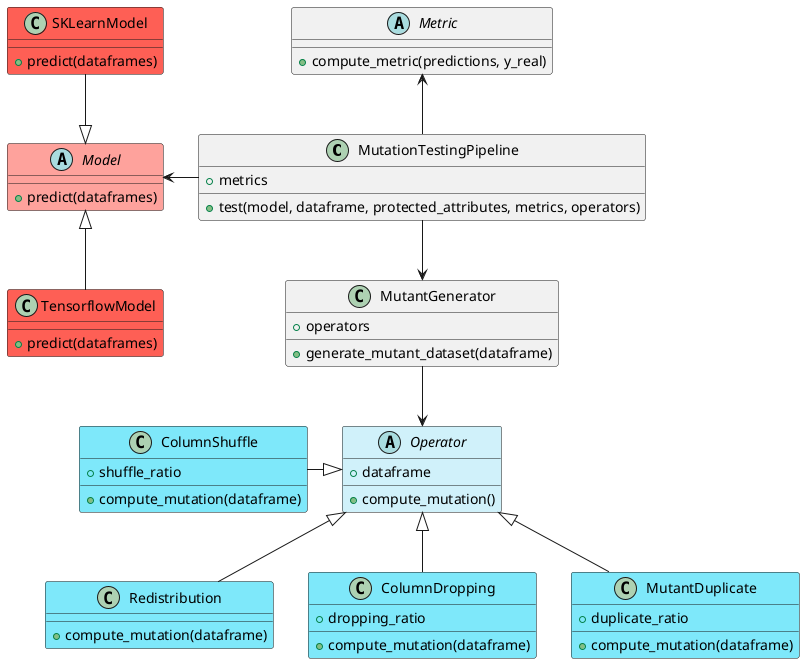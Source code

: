 @startuml
'https://plantuml.com/class-diagram


class MutationTestingPipeline {
    + metrics
    + test(model, dataframe, protected_attributes, metrics, operators)
}

abstract class Operator #D0F1FA{
    + dataframe
    + compute_mutation()
}

abstract class Model #FEA29C{
    + predict(dataframes)
}

abstract class Metric {
    + compute_metric(predictions, y_real)
}

class MutantGenerator {
    + operators
    + generate_mutant_dataset(dataframe)
}

class TensorflowModel #FE5F55{
    + predict(dataframes)
}

class SKLearnModel #FE5F55{
    + predict(dataframes)
}

class ColumnShuffle #7EE8FA{
    + shuffle_ratio
    + compute_mutation(dataframe)
}

class Redistribution #7EE8FA{
    + compute_mutation(dataframe)
}

class ColumnDropping #7EE8FA{
    + dropping_ratio
    + compute_mutation(dataframe)
}

class MutantDuplicate #7EE8FA{
    + duplicate_ratio
    + compute_mutation(dataframe)
}

MutationTestingPipeline -l-> Model
MutationTestingPipeline -u-> Metric

SKLearnModel --|> Model
TensorflowModel -u-|> Model

ColumnShuffle -|> Operator
Redistribution -u-|> Operator
ColumnDropping -u-|> Operator
MutantDuplicate -u-|> Operator

MutantGenerator --> Operator

MutationTestingPipeline -d-> MutantGenerator

@enduml